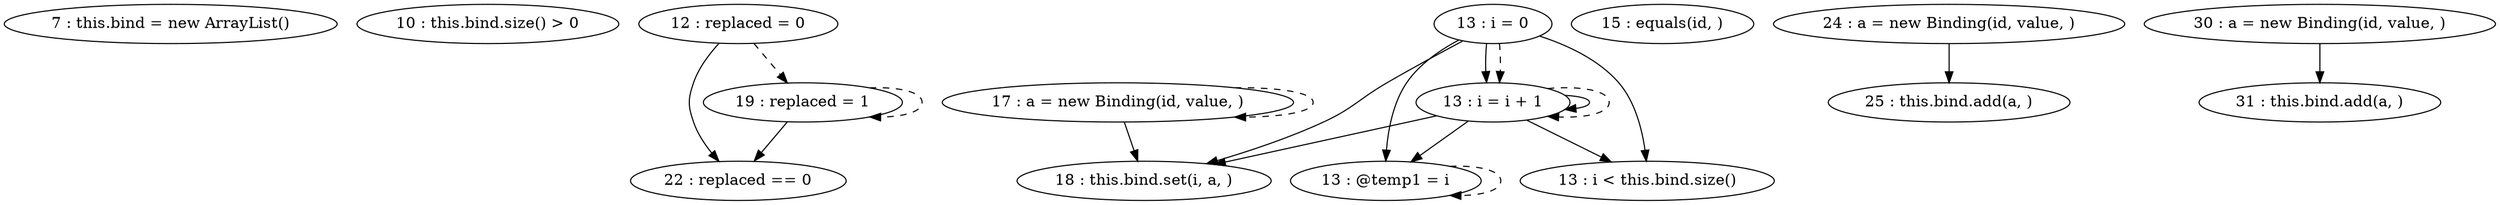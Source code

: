 digraph G {
"7 : this.bind = new ArrayList()"
"10 : this.bind.size() > 0"
"12 : replaced = 0"
"12 : replaced = 0" -> "22 : replaced == 0"
"12 : replaced = 0" -> "19 : replaced = 1" [style=dashed]
"13 : i = 0"
"13 : i = 0" -> "18 : this.bind.set(i, a, )"
"13 : i = 0" -> "13 : i = i + 1"
"13 : i = 0" -> "13 : i < this.bind.size()"
"13 : i = 0" -> "13 : @temp1 = i"
"13 : i = 0" -> "13 : i = i + 1" [style=dashed]
"13 : i < this.bind.size()"
"15 : equals(id, )"
"22 : replaced == 0"
"17 : a = new Binding(id, value, )"
"17 : a = new Binding(id, value, )" -> "18 : this.bind.set(i, a, )"
"17 : a = new Binding(id, value, )" -> "17 : a = new Binding(id, value, )" [style=dashed]
"18 : this.bind.set(i, a, )"
"19 : replaced = 1"
"19 : replaced = 1" -> "22 : replaced == 0"
"19 : replaced = 1" -> "19 : replaced = 1" [style=dashed]
"13 : @temp1 = i"
"13 : @temp1 = i" -> "13 : @temp1 = i" [style=dashed]
"13 : i = i + 1"
"13 : i = i + 1" -> "18 : this.bind.set(i, a, )"
"13 : i = i + 1" -> "13 : i = i + 1"
"13 : i = i + 1" -> "13 : i < this.bind.size()"
"13 : i = i + 1" -> "13 : @temp1 = i"
"13 : i = i + 1" -> "13 : i = i + 1" [style=dashed]
"24 : a = new Binding(id, value, )"
"24 : a = new Binding(id, value, )" -> "25 : this.bind.add(a, )"
"25 : this.bind.add(a, )"
"30 : a = new Binding(id, value, )"
"30 : a = new Binding(id, value, )" -> "31 : this.bind.add(a, )"
"31 : this.bind.add(a, )"
}